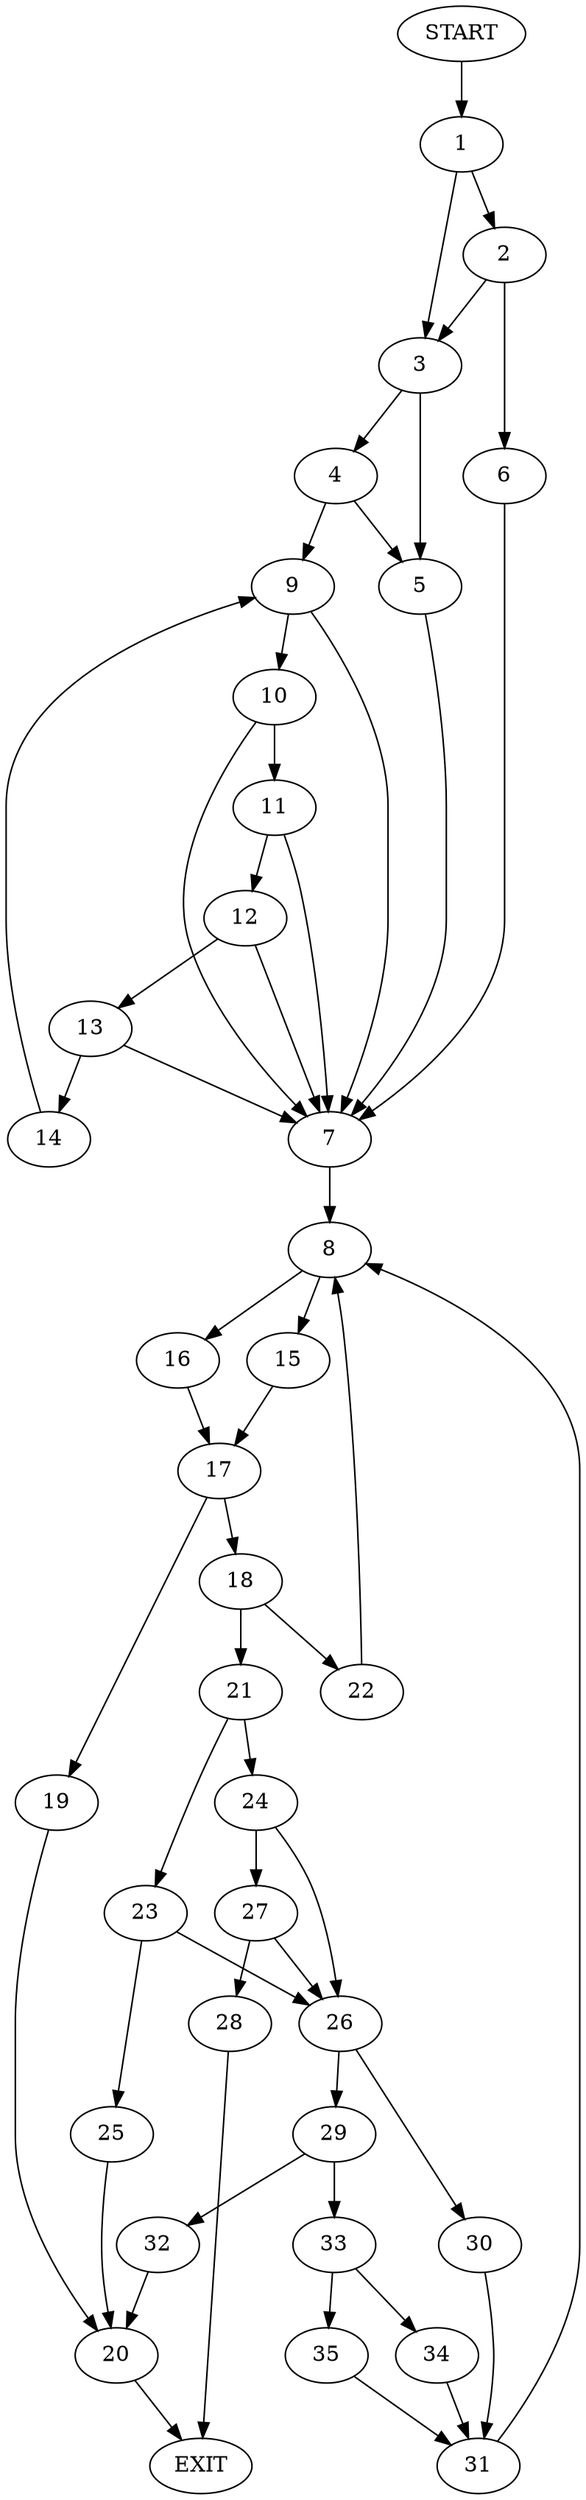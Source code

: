 digraph {
0 [label="START"]
36 [label="EXIT"]
0 -> 1
1 -> 2
1 -> 3
3 -> 4
3 -> 5
2 -> 6
2 -> 3
6 -> 7
7 -> 8
4 -> 9
4 -> 5
5 -> 7
9 -> 10
9 -> 7
10 -> 11
10 -> 7
11 -> 12
11 -> 7
12 -> 13
12 -> 7
13 -> 14
13 -> 7
14 -> 9
8 -> 15
8 -> 16
15 -> 17
16 -> 17
17 -> 18
17 -> 19
19 -> 20
18 -> 21
18 -> 22
20 -> 36
21 -> 23
21 -> 24
22 -> 8
23 -> 25
23 -> 26
24 -> 26
24 -> 27
27 -> 26
27 -> 28
26 -> 29
26 -> 30
28 -> 36
25 -> 20
30 -> 31
29 -> 32
29 -> 33
31 -> 8
32 -> 20
33 -> 34
33 -> 35
34 -> 31
35 -> 31
}

